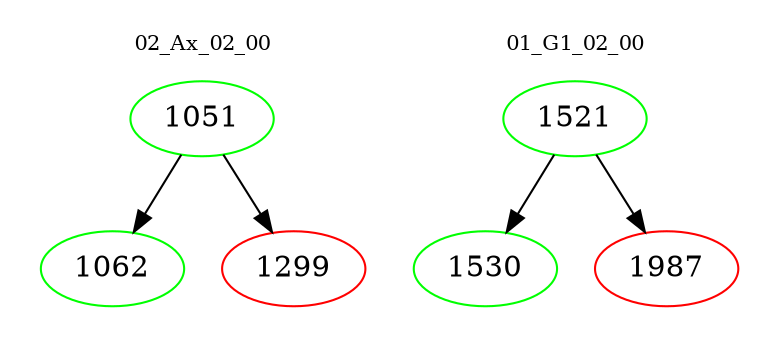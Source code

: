 digraph{
subgraph cluster_0 {
color = white
label = "02_Ax_02_00";
fontsize=10;
T0_1051 [label="1051", color="green"]
T0_1051 -> T0_1062 [color="black"]
T0_1062 [label="1062", color="green"]
T0_1051 -> T0_1299 [color="black"]
T0_1299 [label="1299", color="red"]
}
subgraph cluster_1 {
color = white
label = "01_G1_02_00";
fontsize=10;
T1_1521 [label="1521", color="green"]
T1_1521 -> T1_1530 [color="black"]
T1_1530 [label="1530", color="green"]
T1_1521 -> T1_1987 [color="black"]
T1_1987 [label="1987", color="red"]
}
}

